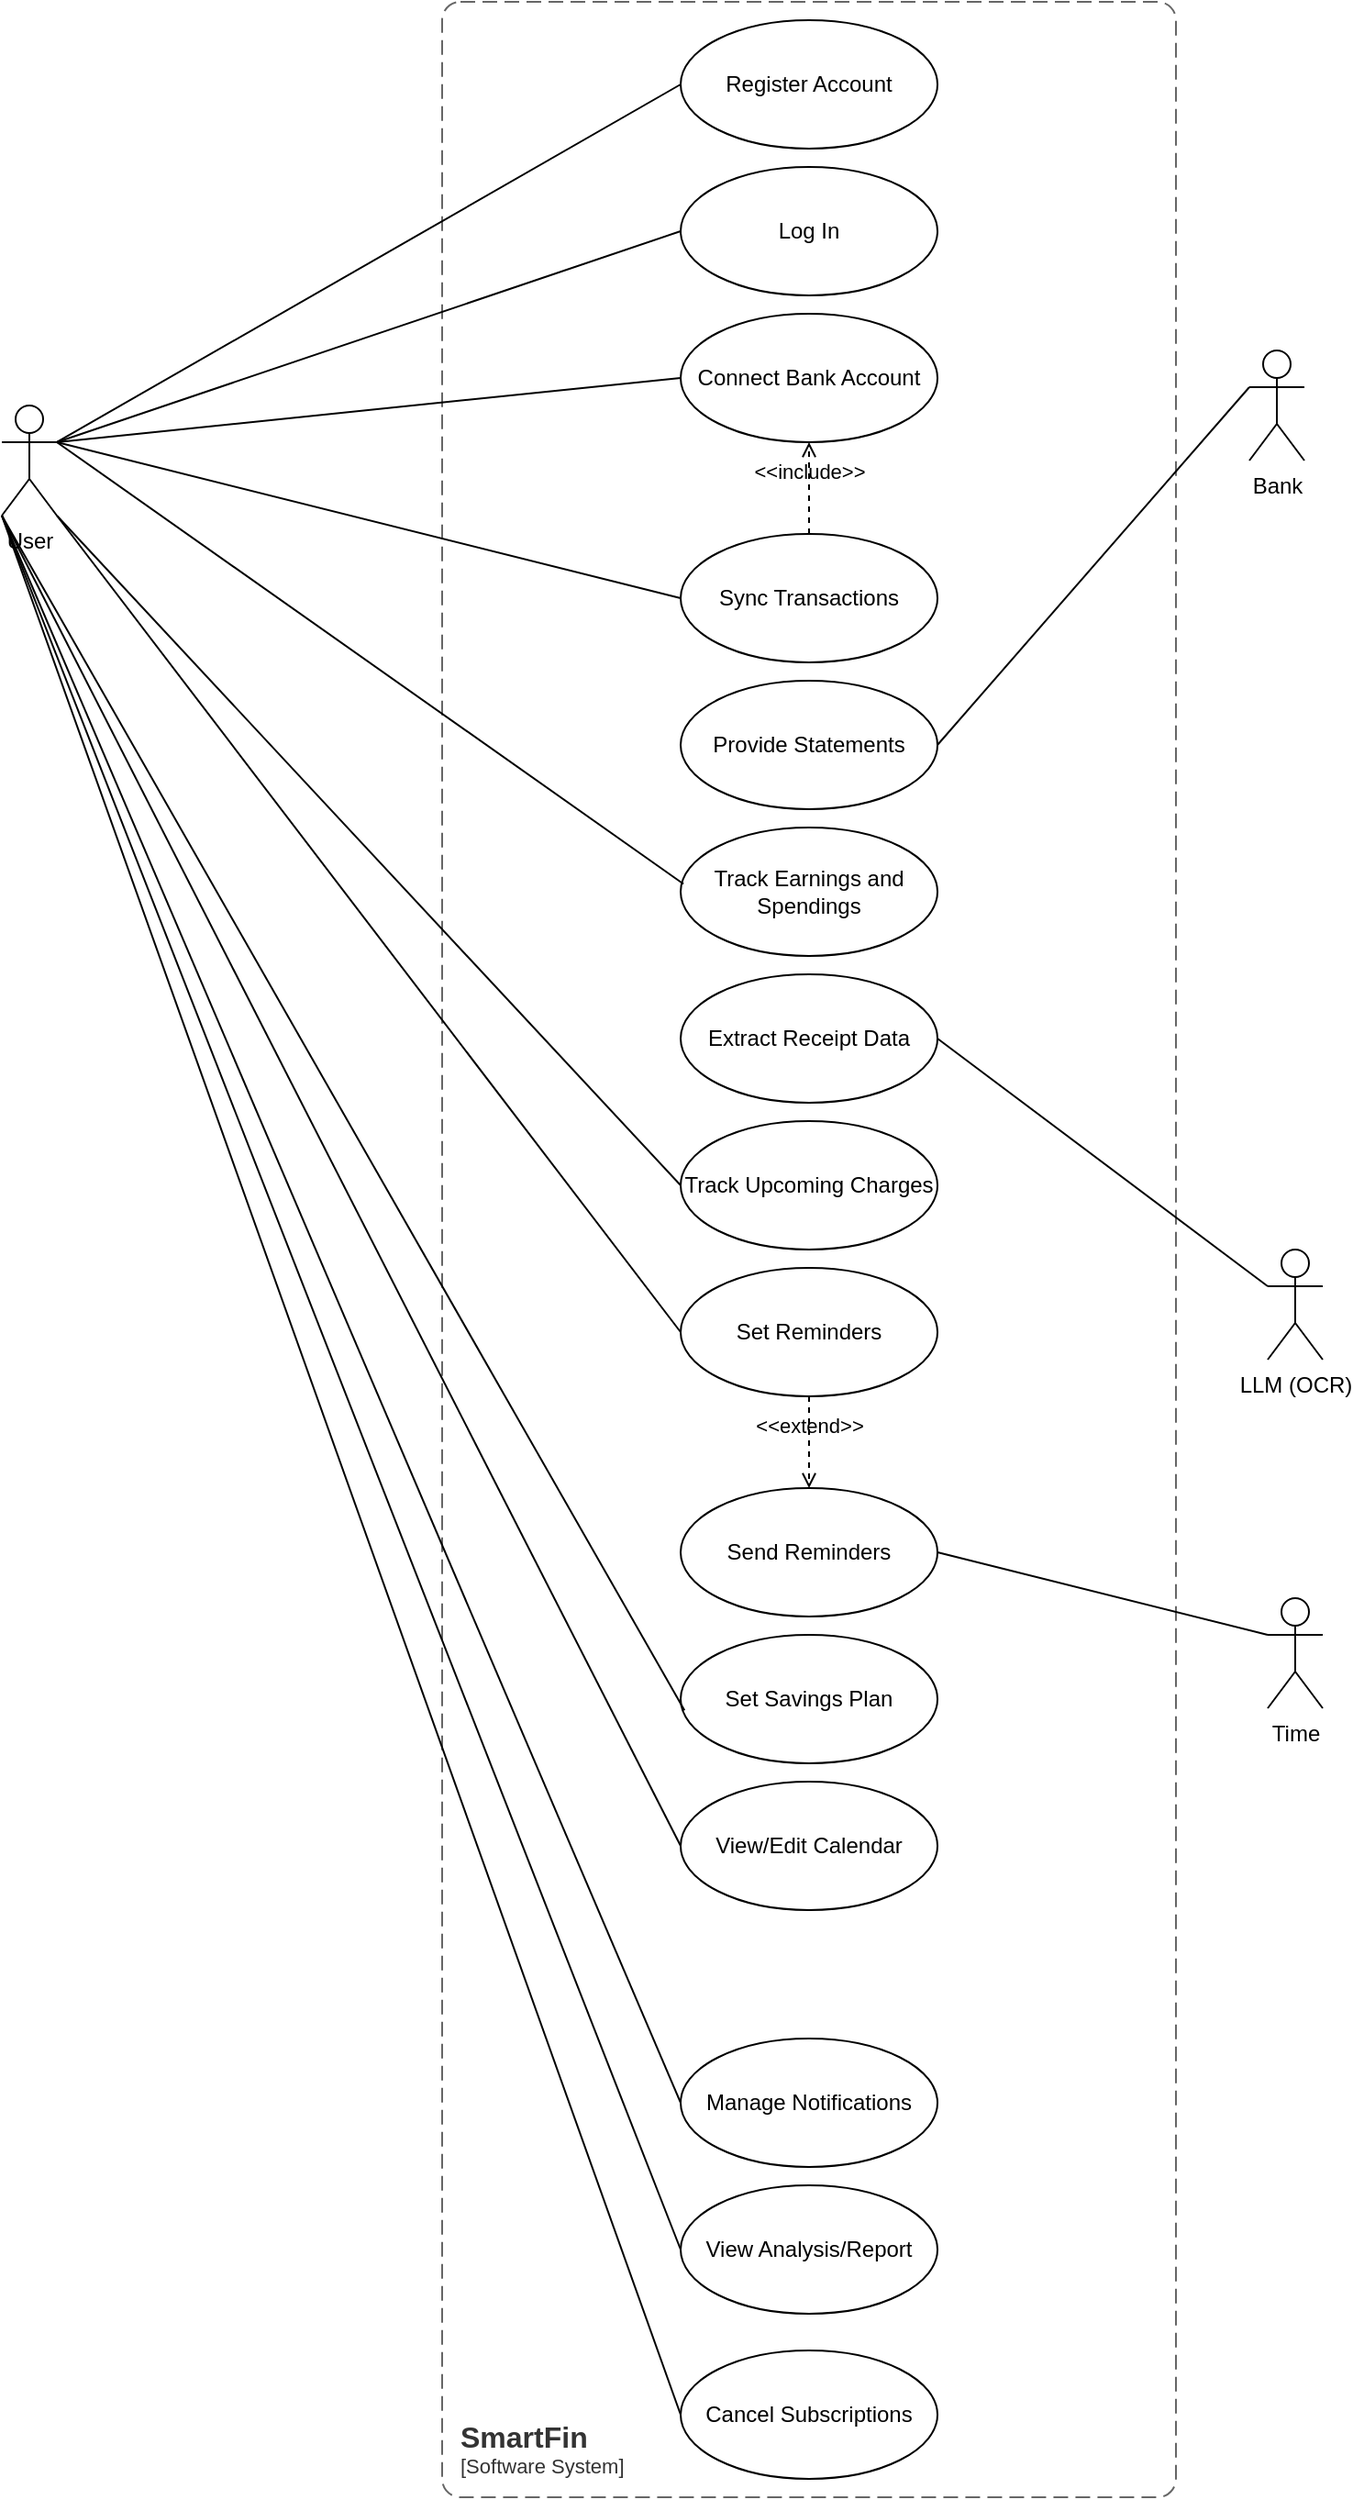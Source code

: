 <mxfile version="27.0.9">
  <diagram name="Page-1" id="tORxghGBVLg3WI4Okl9P">
    <mxGraphModel dx="1665" dy="875" grid="1" gridSize="10" guides="1" tooltips="1" connect="1" arrows="1" fold="1" page="1" pageScale="1" pageWidth="850" pageHeight="1100" math="0" shadow="0">
      <root>
        <mxCell id="0" />
        <mxCell id="1" parent="0" />
        <object c4Name="SmartFin" c4Type="SystemScopeBoundary" c4Application="Software System" label="&lt;font style=&quot;font-size: 16px&quot;&gt;&lt;b&gt;&lt;div style=&quot;text-align: left&quot;&gt;%c4Name%&lt;/div&gt;&lt;/b&gt;&lt;/font&gt;&lt;div style=&quot;text-align: left&quot;&gt;[%c4Application%]&lt;/div&gt;" placeholders="1" id="pIbP0Ps4VwwbU-npjN_O-1">
          <mxCell style="rounded=1;fontSize=11;whiteSpace=wrap;html=1;dashed=1;arcSize=20;fillColor=none;strokeColor=#666666;fontColor=#333333;labelBackgroundColor=none;align=left;verticalAlign=bottom;labelBorderColor=none;spacingTop=0;spacing=10;dashPattern=8 4;metaEdit=1;rotatable=0;perimeter=rectanglePerimeter;noLabel=0;labelPadding=0;allowArrows=0;connectable=0;expand=0;recursiveResize=0;editable=1;pointerEvents=0;absoluteArcSize=1;points=[[0.25,0,0],[0.5,0,0],[0.75,0,0],[1,0.25,0],[1,0.5,0],[1,0.75,0],[0.75,1,0],[0.5,1,0],[0.25,1,0],[0,0.75,0],[0,0.5,0],[0,0.25,0]];" parent="1" vertex="1">
            <mxGeometry x="330" width="400" height="1360" as="geometry" />
          </mxCell>
        </object>
        <mxCell id="pIbP0Ps4VwwbU-npjN_O-2" value="Register Account" style="ellipse;whiteSpace=wrap;html=1;" parent="1" vertex="1">
          <mxGeometry x="460" y="10" width="140" height="70" as="geometry" />
        </mxCell>
        <mxCell id="pIbP0Ps4VwwbU-npjN_O-3" value="User&lt;div&gt;&lt;br&gt;&lt;/div&gt;" style="shape=umlActor;verticalLabelPosition=bottom;verticalAlign=top;html=1;outlineConnect=0;" parent="1" vertex="1">
          <mxGeometry x="90" y="220" width="30" height="60" as="geometry" />
        </mxCell>
        <mxCell id="pIbP0Ps4VwwbU-npjN_O-4" value="Log In" style="ellipse;whiteSpace=wrap;html=1;" parent="1" vertex="1">
          <mxGeometry x="460" y="90" width="140" height="70" as="geometry" />
        </mxCell>
        <mxCell id="pIbP0Ps4VwwbU-npjN_O-5" value="Connect Bank Account" style="ellipse;whiteSpace=wrap;html=1;" parent="1" vertex="1">
          <mxGeometry x="460" y="170" width="140" height="70" as="geometry" />
        </mxCell>
        <mxCell id="pIbP0Ps4VwwbU-npjN_O-6" value="Track Upcoming Charges" style="ellipse;whiteSpace=wrap;html=1;" parent="1" vertex="1">
          <mxGeometry x="460" y="610" width="140" height="70" as="geometry" />
        </mxCell>
        <mxCell id="pIbP0Ps4VwwbU-npjN_O-7" value="Track Earnings and Spendings" style="ellipse;whiteSpace=wrap;html=1;" parent="1" vertex="1">
          <mxGeometry x="460" y="450" width="140" height="70" as="geometry" />
        </mxCell>
        <mxCell id="pIbP0Ps4VwwbU-npjN_O-8" value="Extract Receipt Data" style="ellipse;whiteSpace=wrap;html=1;" parent="1" vertex="1">
          <mxGeometry x="460" y="530" width="140" height="70" as="geometry" />
        </mxCell>
        <mxCell id="pIbP0Ps4VwwbU-npjN_O-10" value="Set Reminders" style="ellipse;whiteSpace=wrap;html=1;" parent="1" vertex="1">
          <mxGeometry x="460" y="690" width="140" height="70" as="geometry" />
        </mxCell>
        <mxCell id="pIbP0Ps4VwwbU-npjN_O-12" value="Set Savings Plan" style="ellipse;whiteSpace=wrap;html=1;" parent="1" vertex="1">
          <mxGeometry x="460" y="890" width="140" height="70" as="geometry" />
        </mxCell>
        <mxCell id="pIbP0Ps4VwwbU-npjN_O-13" value="View/Edit Calendar" style="ellipse;whiteSpace=wrap;html=1;" parent="1" vertex="1">
          <mxGeometry x="460" y="970" width="140" height="70" as="geometry" />
        </mxCell>
        <mxCell id="pIbP0Ps4VwwbU-npjN_O-14" value="Manage Notifications" style="ellipse;whiteSpace=wrap;html=1;" parent="1" vertex="1">
          <mxGeometry x="460" y="1110" width="140" height="70" as="geometry" />
        </mxCell>
        <mxCell id="pIbP0Ps4VwwbU-npjN_O-16" value="View Analysis/Report" style="ellipse;whiteSpace=wrap;html=1;" parent="1" vertex="1">
          <mxGeometry x="460" y="1190" width="140" height="70" as="geometry" />
        </mxCell>
        <mxCell id="pIbP0Ps4VwwbU-npjN_O-17" value="&lt;div&gt;Bank&lt;/div&gt;" style="shape=umlActor;verticalLabelPosition=bottom;verticalAlign=top;html=1;outlineConnect=0;" parent="1" vertex="1">
          <mxGeometry x="770" y="190" width="30" height="60" as="geometry" />
        </mxCell>
        <mxCell id="pIbP0Ps4VwwbU-npjN_O-18" value="Cancel Subscriptions" style="ellipse;whiteSpace=wrap;html=1;" parent="1" vertex="1">
          <mxGeometry x="460" y="1280" width="140" height="70" as="geometry" />
        </mxCell>
        <mxCell id="pIbP0Ps4VwwbU-npjN_O-20" value="" style="endArrow=none;html=1;rounded=0;exitX=1;exitY=0.333;exitDx=0;exitDy=0;exitPerimeter=0;entryX=0;entryY=0.5;entryDx=0;entryDy=0;" parent="1" source="pIbP0Ps4VwwbU-npjN_O-3" target="pIbP0Ps4VwwbU-npjN_O-2" edge="1">
          <mxGeometry width="50" height="50" relative="1" as="geometry">
            <mxPoint x="370" y="690" as="sourcePoint" />
            <mxPoint x="420" y="640" as="targetPoint" />
          </mxGeometry>
        </mxCell>
        <mxCell id="pIbP0Ps4VwwbU-npjN_O-21" value="" style="endArrow=none;html=1;rounded=0;exitX=1;exitY=0.333;exitDx=0;exitDy=0;exitPerimeter=0;entryX=0;entryY=0.5;entryDx=0;entryDy=0;" parent="1" source="pIbP0Ps4VwwbU-npjN_O-3" target="pIbP0Ps4VwwbU-npjN_O-4" edge="1">
          <mxGeometry width="50" height="50" relative="1" as="geometry">
            <mxPoint x="310" y="445" as="sourcePoint" />
            <mxPoint x="510" y="280" as="targetPoint" />
          </mxGeometry>
        </mxCell>
        <mxCell id="pIbP0Ps4VwwbU-npjN_O-22" value="" style="endArrow=none;html=1;rounded=0;exitX=1;exitY=0.333;exitDx=0;exitDy=0;exitPerimeter=0;entryX=0.011;entryY=0.439;entryDx=0;entryDy=0;entryPerimeter=0;" parent="1" source="pIbP0Ps4VwwbU-npjN_O-3" target="pIbP0Ps4VwwbU-npjN_O-7" edge="1">
          <mxGeometry width="50" height="50" relative="1" as="geometry">
            <mxPoint x="420" y="535" as="sourcePoint" />
            <mxPoint x="620" y="370" as="targetPoint" />
          </mxGeometry>
        </mxCell>
        <mxCell id="pIbP0Ps4VwwbU-npjN_O-24" value="" style="endArrow=none;html=1;rounded=0;entryX=0;entryY=0.5;entryDx=0;entryDy=0;exitX=1;exitY=1;exitDx=0;exitDy=0;exitPerimeter=0;" parent="1" source="pIbP0Ps4VwwbU-npjN_O-3" target="pIbP0Ps4VwwbU-npjN_O-10" edge="1">
          <mxGeometry width="50" height="50" relative="1" as="geometry">
            <mxPoint x="420" y="555" as="sourcePoint" />
            <mxPoint x="620" y="390" as="targetPoint" />
          </mxGeometry>
        </mxCell>
        <mxCell id="pIbP0Ps4VwwbU-npjN_O-26" value="" style="endArrow=none;html=1;rounded=0;entryX=0;entryY=0.5;entryDx=0;entryDy=0;exitX=1;exitY=0.333;exitDx=0;exitDy=0;exitPerimeter=0;" parent="1" source="pIbP0Ps4VwwbU-npjN_O-3" target="pIbP0Ps4VwwbU-npjN_O-38" edge="1">
          <mxGeometry width="50" height="50" relative="1" as="geometry">
            <mxPoint x="220" y="240" as="sourcePoint" />
            <mxPoint x="610" y="410" as="targetPoint" />
          </mxGeometry>
        </mxCell>
        <mxCell id="pIbP0Ps4VwwbU-npjN_O-27" value="" style="endArrow=none;html=1;rounded=0;entryX=0;entryY=0.5;entryDx=0;entryDy=0;exitX=1;exitY=1;exitDx=0;exitDy=0;exitPerimeter=0;" parent="1" source="pIbP0Ps4VwwbU-npjN_O-3" target="pIbP0Ps4VwwbU-npjN_O-6" edge="1">
          <mxGeometry width="50" height="50" relative="1" as="geometry">
            <mxPoint x="280" y="825" as="sourcePoint" />
            <mxPoint x="480" y="660" as="targetPoint" />
          </mxGeometry>
        </mxCell>
        <mxCell id="pIbP0Ps4VwwbU-npjN_O-28" value="" style="endArrow=none;html=1;rounded=0;exitX=0;exitY=1;exitDx=0;exitDy=0;exitPerimeter=0;entryX=0.015;entryY=0.587;entryDx=0;entryDy=0;entryPerimeter=0;" parent="1" source="pIbP0Ps4VwwbU-npjN_O-3" target="pIbP0Ps4VwwbU-npjN_O-12" edge="1">
          <mxGeometry width="50" height="50" relative="1" as="geometry">
            <mxPoint x="280" y="865" as="sourcePoint" />
            <mxPoint x="480" y="700" as="targetPoint" />
          </mxGeometry>
        </mxCell>
        <mxCell id="pIbP0Ps4VwwbU-npjN_O-29" value="" style="endArrow=none;html=1;rounded=0;exitX=0;exitY=1;exitDx=0;exitDy=0;exitPerimeter=0;entryX=0;entryY=0.5;entryDx=0;entryDy=0;" parent="1" source="pIbP0Ps4VwwbU-npjN_O-3" target="pIbP0Ps4VwwbU-npjN_O-13" edge="1">
          <mxGeometry width="50" height="50" relative="1" as="geometry">
            <mxPoint x="270" y="895" as="sourcePoint" />
            <mxPoint x="470" y="730" as="targetPoint" />
          </mxGeometry>
        </mxCell>
        <mxCell id="pIbP0Ps4VwwbU-npjN_O-30" value="" style="endArrow=none;html=1;rounded=0;entryX=0;entryY=0.5;entryDx=0;entryDy=0;exitX=0;exitY=1;exitDx=0;exitDy=0;exitPerimeter=0;" parent="1" source="pIbP0Ps4VwwbU-npjN_O-3" target="pIbP0Ps4VwwbU-npjN_O-14" edge="1">
          <mxGeometry width="50" height="50" relative="1" as="geometry">
            <mxPoint x="170" y="260" as="sourcePoint" />
            <mxPoint x="470" y="760" as="targetPoint" />
          </mxGeometry>
        </mxCell>
        <mxCell id="pIbP0Ps4VwwbU-npjN_O-33" value="" style="endArrow=none;html=1;rounded=0;exitX=0;exitY=1;exitDx=0;exitDy=0;exitPerimeter=0;entryX=0;entryY=0.5;entryDx=0;entryDy=0;" parent="1" source="pIbP0Ps4VwwbU-npjN_O-3" target="pIbP0Ps4VwwbU-npjN_O-16" edge="1">
          <mxGeometry width="50" height="50" relative="1" as="geometry">
            <mxPoint x="290" y="1180" as="sourcePoint" />
            <mxPoint x="550" y="1940" as="targetPoint" />
          </mxGeometry>
        </mxCell>
        <mxCell id="pIbP0Ps4VwwbU-npjN_O-35" value="" style="endArrow=none;html=1;rounded=0;exitX=0;exitY=1;exitDx=0;exitDy=0;exitPerimeter=0;entryX=0;entryY=0.5;entryDx=0;entryDy=0;" parent="1" source="pIbP0Ps4VwwbU-npjN_O-3" target="pIbP0Ps4VwwbU-npjN_O-18" edge="1">
          <mxGeometry width="50" height="50" relative="1" as="geometry">
            <mxPoint x="380" y="1325" as="sourcePoint" />
            <mxPoint x="520" y="1250" as="targetPoint" />
          </mxGeometry>
        </mxCell>
        <mxCell id="pIbP0Ps4VwwbU-npjN_O-36" value="&lt;div&gt;Time&lt;/div&gt;" style="shape=umlActor;verticalLabelPosition=bottom;verticalAlign=top;html=1;outlineConnect=0;" parent="1" vertex="1">
          <mxGeometry x="780" y="870" width="30" height="60" as="geometry" />
        </mxCell>
        <mxCell id="pIbP0Ps4VwwbU-npjN_O-38" value="Sync Transactions" style="ellipse;whiteSpace=wrap;html=1;" parent="1" vertex="1">
          <mxGeometry x="460" y="290" width="140" height="70" as="geometry" />
        </mxCell>
        <mxCell id="pIbP0Ps4VwwbU-npjN_O-39" value="Provide Statements" style="ellipse;whiteSpace=wrap;html=1;" parent="1" vertex="1">
          <mxGeometry x="460" y="370" width="140" height="70" as="geometry" />
        </mxCell>
        <mxCell id="pIbP0Ps4VwwbU-npjN_O-41" value="" style="endArrow=none;html=1;rounded=0;entryX=1;entryY=0.5;entryDx=0;entryDy=0;" parent="1" target="pIbP0Ps4VwwbU-npjN_O-39" edge="1">
          <mxGeometry width="50" height="50" relative="1" as="geometry">
            <mxPoint x="770" y="210" as="sourcePoint" />
            <mxPoint x="660" y="405" as="targetPoint" />
          </mxGeometry>
        </mxCell>
        <mxCell id="pIbP0Ps4VwwbU-npjN_O-49" value="LLM (OCR)" style="shape=umlActor;verticalLabelPosition=bottom;verticalAlign=top;html=1;outlineConnect=0;" parent="1" vertex="1">
          <mxGeometry x="780" y="680" width="30" height="60" as="geometry" />
        </mxCell>
        <mxCell id="pIbP0Ps4VwwbU-npjN_O-51" value="" style="endArrow=none;html=1;rounded=0;exitX=1;exitY=0.5;exitDx=0;exitDy=0;entryX=0;entryY=0.333;entryDx=0;entryDy=0;entryPerimeter=0;" parent="1" source="pIbP0Ps4VwwbU-npjN_O-8" target="pIbP0Ps4VwwbU-npjN_O-49" edge="1">
          <mxGeometry width="50" height="50" relative="1" as="geometry">
            <mxPoint x="650" y="710" as="sourcePoint" />
            <mxPoint x="830" y="815" as="targetPoint" />
          </mxGeometry>
        </mxCell>
        <mxCell id="Oe0JLFc7FqbPrqtRpnBS-1" value="&amp;lt;&amp;lt;include&amp;gt;&amp;gt;" style="html=1;verticalAlign=bottom;labelBackgroundColor=none;endArrow=open;endFill=0;dashed=1;rounded=0;entryX=0.5;entryY=1;entryDx=0;entryDy=0;exitX=0.5;exitY=0;exitDx=0;exitDy=0;" parent="1" source="pIbP0Ps4VwwbU-npjN_O-38" target="pIbP0Ps4VwwbU-npjN_O-5" edge="1">
          <mxGeometry width="160" relative="1" as="geometry">
            <mxPoint x="340" y="410" as="sourcePoint" />
            <mxPoint x="500" y="410" as="targetPoint" />
          </mxGeometry>
        </mxCell>
        <mxCell id="Oe0JLFc7FqbPrqtRpnBS-2" value="" style="endArrow=none;html=1;rounded=0;exitX=1;exitY=0.333;exitDx=0;exitDy=0;exitPerimeter=0;entryX=0;entryY=0.5;entryDx=0;entryDy=0;" parent="1" source="pIbP0Ps4VwwbU-npjN_O-3" target="pIbP0Ps4VwwbU-npjN_O-5" edge="1">
          <mxGeometry width="50" height="50" relative="1" as="geometry">
            <mxPoint x="130" y="250" as="sourcePoint" />
            <mxPoint x="470.0" y="175" as="targetPoint" />
          </mxGeometry>
        </mxCell>
        <mxCell id="Oe0JLFc7FqbPrqtRpnBS-4" value="Send Reminders" style="ellipse;whiteSpace=wrap;html=1;" parent="1" vertex="1">
          <mxGeometry x="460" y="810" width="140" height="70" as="geometry" />
        </mxCell>
        <mxCell id="Oe0JLFc7FqbPrqtRpnBS-5" value="" style="endArrow=none;html=1;rounded=0;exitX=1;exitY=0.5;exitDx=0;exitDy=0;entryX=0;entryY=0.333;entryDx=0;entryDy=0;entryPerimeter=0;" parent="1" source="Oe0JLFc7FqbPrqtRpnBS-4" target="pIbP0Ps4VwwbU-npjN_O-36" edge="1">
          <mxGeometry width="50" height="50" relative="1" as="geometry">
            <mxPoint x="610.0" y="1165" as="sourcePoint" />
            <mxPoint x="790" y="1000" as="targetPoint" />
          </mxGeometry>
        </mxCell>
        <mxCell id="Oe0JLFc7FqbPrqtRpnBS-6" value="&amp;lt;&amp;lt;extend&amp;gt;&amp;gt;" style="html=1;verticalAlign=bottom;labelBackgroundColor=none;endArrow=open;endFill=0;dashed=1;rounded=0;exitX=0.5;exitY=1;exitDx=0;exitDy=0;entryX=0.5;entryY=0;entryDx=0;entryDy=0;" parent="1" source="pIbP0Ps4VwwbU-npjN_O-10" target="Oe0JLFc7FqbPrqtRpnBS-4" edge="1">
          <mxGeometry width="160" relative="1" as="geometry">
            <mxPoint x="350" y="1050" as="sourcePoint" />
            <mxPoint x="510" y="1050" as="targetPoint" />
          </mxGeometry>
        </mxCell>
      </root>
    </mxGraphModel>
  </diagram>
</mxfile>
